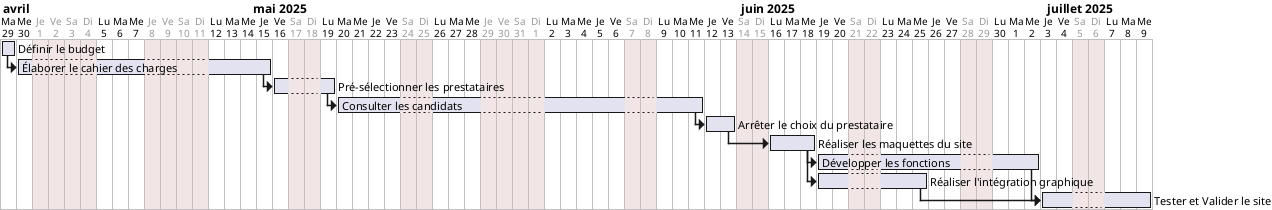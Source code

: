 @startgantt project
Language fr
hide footbox
Project starts 2025-04-29
saturday are closed
sunday are closed

2025-05-01 to 2025-05-02 is closed
2025-05-08 to 2025-05-09 is closed
2025-05-29 to 2025-05-30 is closed


[Définir le budget] as [A] requires 1 days
[Élaborer le cahier des charges] as [B] requires 8 days
[Pré-sélectionner les prestataires] as [C] requires 2 days
[Consulter les candidats] as [D] requires 15 days
[Arrêter le choix du prestataire] as [E] requires 2 days
[Réaliser les maquettes du site] as [F] requires 3 days
[Développer les fonctions] as [G] requires 10 days
[Réaliser l'intégration graphique] as [H] requires 5 days
[Tester et Valider le site] as [I] requires 5 days



[B] starts at [A]'s end
[C] starts at [B]'s end
[D] starts at [C]'s end
[E] starts at [D]'s end
[F] starts at [E]'s end
[G] starts at [F]'s end
[H] starts at [F]'s end

[I] starts at [H]'s end
[I] starts at [G]'s end

@endgantt